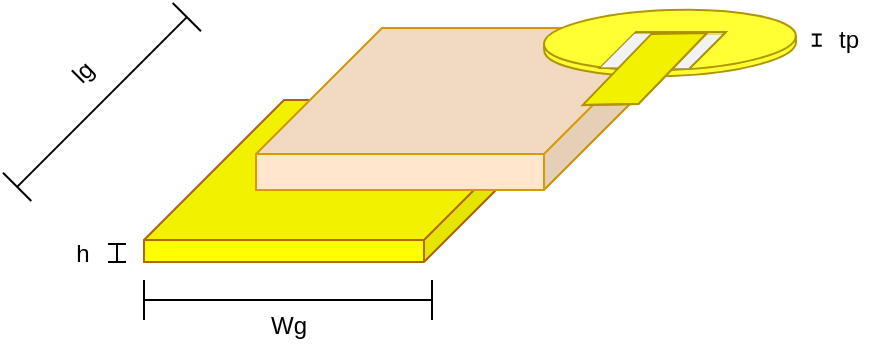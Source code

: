<mxfile version="22.1.18" type="github">
  <diagram name="Page-1" id="do2uVUQQ4-ufc6y2rsXd">
    <mxGraphModel dx="690" dy="405" grid="1" gridSize="9" guides="1" tooltips="1" connect="1" arrows="1" fold="1" page="1" pageScale="1" pageWidth="850" pageHeight="1100" math="0" shadow="0">
      <root>
        <mxCell id="0" />
        <mxCell id="1" parent="0" />
        <mxCell id="jx3RpE1CTh6t26Gakxt5-12" value="" style="shape=crossbar;whiteSpace=wrap;html=1;rounded=1;rotation=-45;" vertex="1" parent="1">
          <mxGeometry x="81" y="288" width="120" height="20" as="geometry" />
        </mxCell>
        <mxCell id="jx3RpE1CTh6t26Gakxt5-13" value="lg" style="text;html=1;align=center;verticalAlign=middle;resizable=0;points=[];autosize=1;strokeColor=none;fillColor=none;rotation=-45;" vertex="1" parent="1">
          <mxGeometry x="117" y="270" width="27" height="27" as="geometry" />
        </mxCell>
        <mxCell id="jx3RpE1CTh6t26Gakxt5-14" value="" style="shape=crossbar;whiteSpace=wrap;html=1;rounded=1;" vertex="1" parent="1">
          <mxGeometry x="162" y="387" width="144" height="20" as="geometry" />
        </mxCell>
        <mxCell id="jx3RpE1CTh6t26Gakxt5-15" value="Wg" style="text;html=1;align=center;verticalAlign=middle;resizable=0;points=[];autosize=1;strokeColor=none;fillColor=none;" vertex="1" parent="1">
          <mxGeometry x="216" y="396" width="36" height="27" as="geometry" />
        </mxCell>
        <mxCell id="jx3RpE1CTh6t26Gakxt5-16" value="" style="shape=crossbar;whiteSpace=wrap;html=1;rounded=1;rotation=-90;" vertex="1" parent="1">
          <mxGeometry x="144" y="369" width="9" height="9" as="geometry" />
        </mxCell>
        <mxCell id="jx3RpE1CTh6t26Gakxt5-18" value="h" style="text;html=1;align=center;verticalAlign=middle;resizable=0;points=[];autosize=1;strokeColor=none;fillColor=none;" vertex="1" parent="1">
          <mxGeometry x="117" y="360" width="27" height="27" as="geometry" />
        </mxCell>
        <object label="ground" id="plJWnkhM50jB4gWGoAsF-2">
          <mxCell parent="0" />
        </object>
        <mxCell id="plJWnkhM50jB4gWGoAsF-22" value="" style="shape=cube;whiteSpace=wrap;html=1;boundedLbl=1;backgroundOutline=1;darkOpacity=0.05;darkOpacity2=0.1;rotation=0;size=70;flipV=0;flipH=1;fillColor=#FFFF00;strokeColor=#b46504;" parent="plJWnkhM50jB4gWGoAsF-2" vertex="1">
          <mxGeometry x="162" y="297" width="210" height="81" as="geometry" />
        </mxCell>
        <object label="substrate" id="plJWnkhM50jB4gWGoAsF-3">
          <mxCell parent="0" />
        </object>
        <mxCell id="plJWnkhM50jB4gWGoAsF-24" value="" style="shape=cube;whiteSpace=wrap;html=1;boundedLbl=1;backgroundOutline=1;darkOpacity=0.05;darkOpacity2=0.1;flipV=0;flipH=1;size=63;fillColor=#FFE6CC;strokeColor=#d79b00;" parent="plJWnkhM50jB4gWGoAsF-3" vertex="1">
          <mxGeometry x="218" y="261" width="207" height="81" as="geometry" />
        </mxCell>
        <object label="patch" id="plJWnkhM50jB4gWGoAsF-4">
          <mxCell parent="0" />
        </object>
        <mxCell id="jx3RpE1CTh6t26Gakxt5-2" value="" style="shape=cylinder3;whiteSpace=wrap;html=1;boundedLbl=1;backgroundOutline=1;size=15;rotation=358;flipV=0;flipH=0;fillColor=#FFFF33;fontColor=#000000;strokeColor=#B09500;" vertex="1" parent="plJWnkhM50jB4gWGoAsF-4">
          <mxGeometry x="362" y="252" width="126" height="33" as="geometry" />
        </mxCell>
        <mxCell id="plJWnkhM50jB4gWGoAsF-28" value="" style="shape=cube;whiteSpace=wrap;html=1;boundedLbl=1;backgroundOutline=1;darkOpacity=0.05;darkOpacity2=0.1;flipH=1;size=39;shadow=0;fillColor=#FFFF00;strokeColor=#B09500;fontColor=#000000;" parent="plJWnkhM50jB4gWGoAsF-4" vertex="1">
          <mxGeometry x="389.98" y="263" width="63" height="18" as="geometry" />
        </mxCell>
        <mxCell id="plJWnkhM50jB4gWGoAsF-34" value="" style="shape=cube;whiteSpace=wrap;html=1;boundedLbl=1;backgroundOutline=1;darkOpacity=0.05;darkOpacity2=0.1;size=54;flipH=1;strokeWidth=0;flipV=0;direction=west;" parent="plJWnkhM50jB4gWGoAsF-4" vertex="1">
          <mxGeometry x="389.98" y="263.5" width="27" height="17" as="geometry" />
        </mxCell>
        <mxCell id="plJWnkhM50jB4gWGoAsF-33" value="" style="shape=cube;whiteSpace=wrap;html=1;boundedLbl=1;backgroundOutline=1;darkOpacity=0.05;darkOpacity2=0.1;size=54;flipH=1;strokeWidth=0;rotation=0;" parent="plJWnkhM50jB4gWGoAsF-4" vertex="1">
          <mxGeometry x="421.98" y="264" width="29" height="17" as="geometry" />
        </mxCell>
        <mxCell id="plJWnkhM50jB4gWGoAsF-26" value="" style="shape=cube;whiteSpace=wrap;html=1;boundedLbl=1;backgroundOutline=1;darkOpacity=0.05;darkOpacity2=0.1;flipH=1;size=36;fillColor=#FFFF00;fontColor=#000000;strokeColor=#B09500;flipV=0;rotation=359;" parent="plJWnkhM50jB4gWGoAsF-4" vertex="1">
          <mxGeometry x="381" y="264" width="62.89" height="35" as="geometry" />
        </mxCell>
        <object label="xx" id="jx3RpE1CTh6t26Gakxt5-20">
          <mxCell parent="0" />
        </object>
        <mxCell id="jx3RpE1CTh6t26Gakxt5-21" value="" style="shape=crossbar;whiteSpace=wrap;html=1;rounded=1;rotation=-90;" vertex="1" parent="jx3RpE1CTh6t26Gakxt5-20">
          <mxGeometry x="495.56" y="264.56" width="5.63" height="5" as="geometry" />
        </mxCell>
        <mxCell id="jx3RpE1CTh6t26Gakxt5-29" value="tp" style="text;html=1;align=center;verticalAlign=middle;resizable=0;points=[];autosize=1;strokeColor=none;fillColor=none;" vertex="1" parent="jx3RpE1CTh6t26Gakxt5-20">
          <mxGeometry x="495.56" y="253.56" width="36" height="27" as="geometry" />
        </mxCell>
      </root>
    </mxGraphModel>
  </diagram>
</mxfile>
